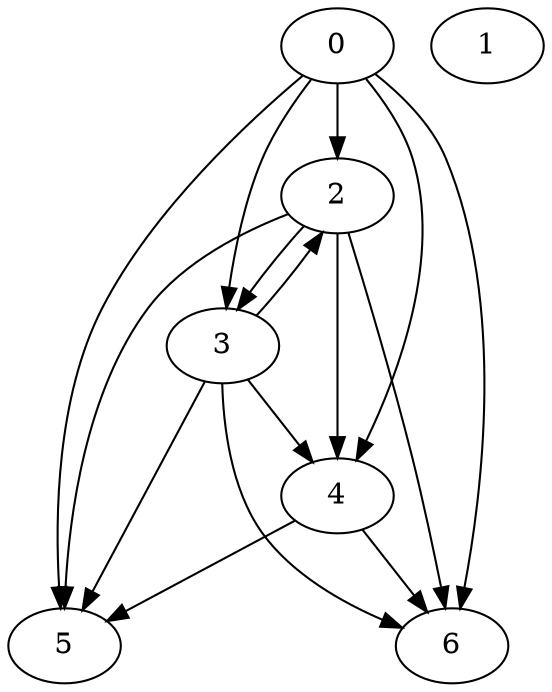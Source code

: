 strict digraph "" {
	graph [type=routing_graph];
	0	[location_type_component_task_element="['r1', 1, 1, -1]"];
	2	[location_type_component_task_element="['p4', 1, 1, 'p100', 1]"];
	0 -> 2	[weight=10];
	3	[location_type_component_task_element="['p2', 1, 1, 'p100', 2]"];
	0 -> 3	[weight=10];
	4	[location_type_component_task_element="['p3', 1, 1, 'p200', 1]"];
	0 -> 4	[weight=10];
	5	[location_type_component_task_element="['p5', 1, 1, 'p200', 2]"];
	0 -> 5	[weight=10];
	6	[location_type_component_task_element="['p1', 1, 1, 'p200', 2]"];
	0 -> 6	[weight=10];
	1	[location_type_component_task_element="['r2', 2, 1, -1]"];
	2 -> 3	[weight=1];
	2 -> 4	[weight=10];
	2 -> 5	[weight=10];
	2 -> 6	[weight=10];
	3 -> 2	[weight=1];
	3 -> 4	[weight=10];
	3 -> 5	[weight=10];
	3 -> 6	[weight=10];
	4 -> 5	[weight=1];
	4 -> 6	[weight=1];
}
